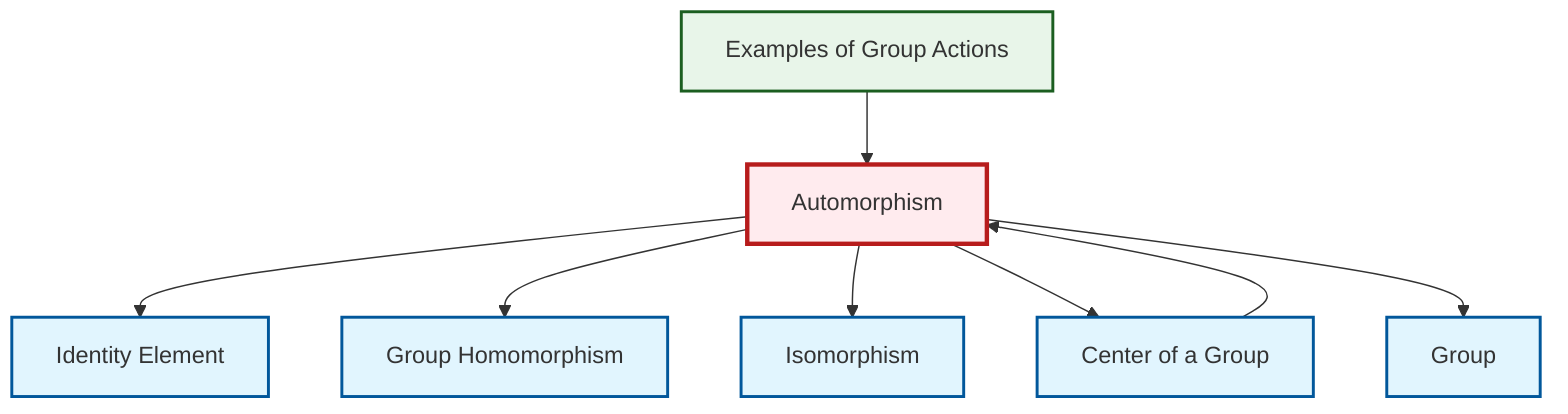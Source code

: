 graph TD
    classDef definition fill:#e1f5fe,stroke:#01579b,stroke-width:2px
    classDef theorem fill:#f3e5f5,stroke:#4a148c,stroke-width:2px
    classDef axiom fill:#fff3e0,stroke:#e65100,stroke-width:2px
    classDef example fill:#e8f5e9,stroke:#1b5e20,stroke-width:2px
    classDef current fill:#ffebee,stroke:#b71c1c,stroke-width:3px
    ex-group-action-examples["Examples of Group Actions"]:::example
    def-group["Group"]:::definition
    def-isomorphism["Isomorphism"]:::definition
    def-center-of-group["Center of a Group"]:::definition
    def-automorphism["Automorphism"]:::definition
    def-identity-element["Identity Element"]:::definition
    def-homomorphism["Group Homomorphism"]:::definition
    def-automorphism --> def-identity-element
    def-automorphism --> def-homomorphism
    ex-group-action-examples --> def-automorphism
    def-automorphism --> def-isomorphism
    def-automorphism --> def-center-of-group
    def-automorphism --> def-group
    def-center-of-group --> def-automorphism
    class def-automorphism current
